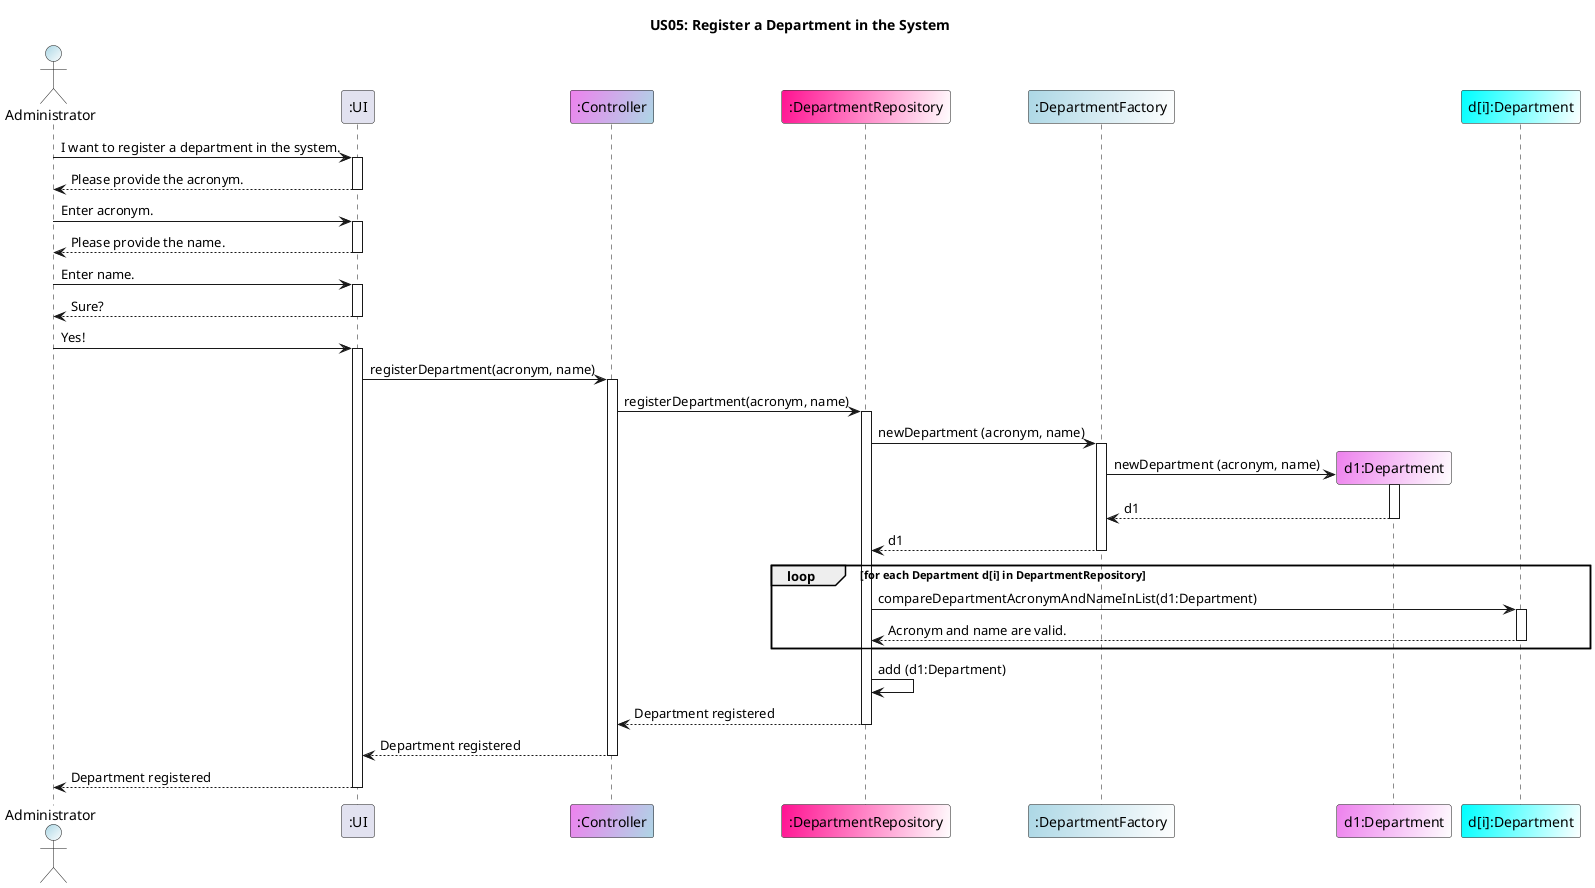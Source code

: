@startuml

title US05: Register a Department in the System

actor "Administrator" as Administrator #LightBlue/White
participant ":UI" as UI
participant ":Controller" as Controller #Violet/LightBlue
participant ":DepartmentRepository" as DepartmentRepository #DeepPink/White
participant ":DepartmentFactory" as DepartmentFactory #LightBlue/White
participant "d1:Department" as Department #Violet/White
participant "d[i]:Department" as Departmenti #Cyan/White

Administrator -> UI: I want to register a department in the system.
activate UI
UI --> Administrator: Please provide the acronym.
deactivate UI
Administrator -> UI: Enter acronym.
activate UI
UI --> Administrator: Please provide the name.
deactivate UI
Administrator -> UI: Enter name.
activate UI
UI --> Administrator: Sure?
deactivate UI
Administrator -> UI: Yes!
activate UI

UI -> Controller: registerDepartment(acronym, name)
activate Controller
Controller -> DepartmentRepository: registerDepartment(acronym, name)
activate DepartmentRepository
DepartmentRepository -> DepartmentFactory: newDepartment (acronym, name)
activate DepartmentFactory
DepartmentFactory -> Department **: newDepartment (acronym, name)
activate Department
Department --> DepartmentFactory: d1
deactivate Department
DepartmentFactory --> DepartmentRepository: d1
deactivate DepartmentFactory

loop for each Department d[i] in DepartmentRepository
DepartmentRepository -> Departmenti: compareDepartmentAcronymAndNameInList(d1:Department)
activate Departmenti
Departmenti --> DepartmentRepository: Acronym and name are valid.
deactivate Departmenti
end

DepartmentRepository -> DepartmentRepository: add (d1:Department)

DepartmentRepository --> Controller: Department registered
deactivate DepartmentRepository
Controller --> UI: Department registered
deactivate Controller
UI --> Administrator: Department registered
deactivate UI



@enduml
